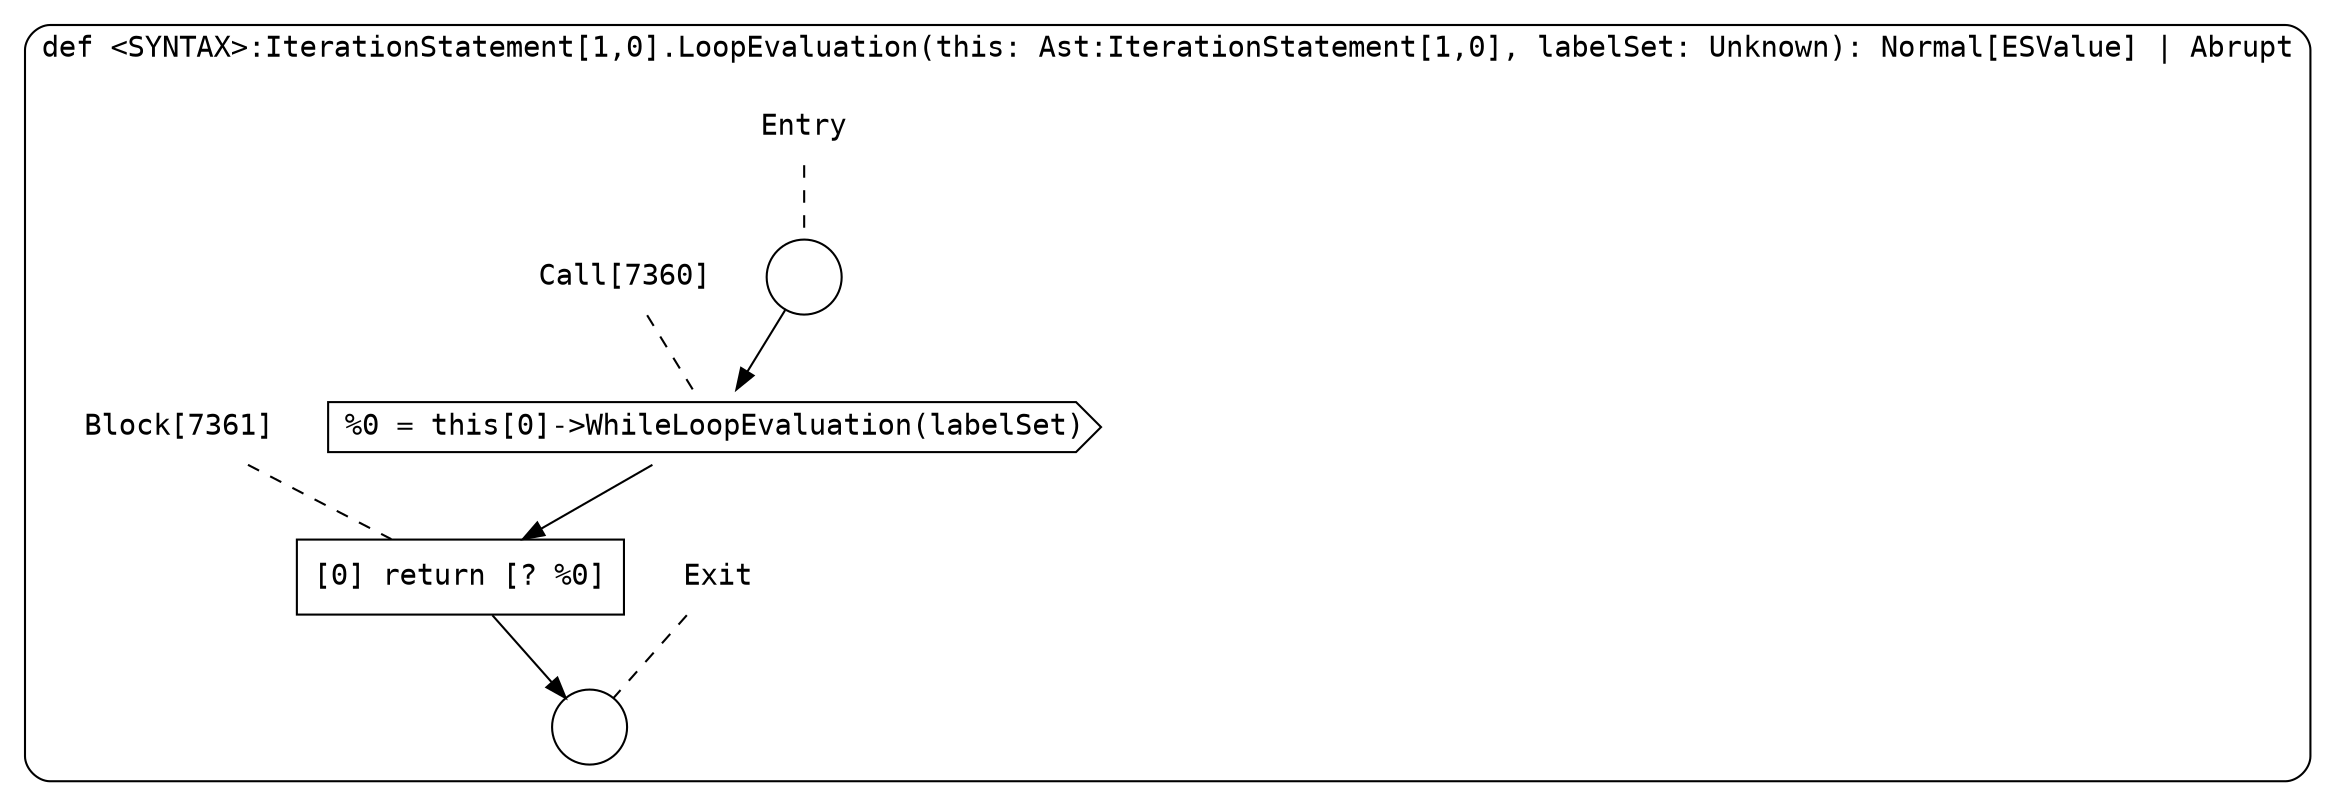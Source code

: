 digraph {
  graph [fontname = "Consolas"]
  node [fontname = "Consolas"]
  edge [fontname = "Consolas"]
  subgraph cluster1410 {
    label = "def <SYNTAX>:IterationStatement[1,0].LoopEvaluation(this: Ast:IterationStatement[1,0], labelSet: Unknown): Normal[ESValue] | Abrupt"
    style = rounded
    cluster1410_entry_name [shape=none, label=<<font color="black">Entry</font>>]
    cluster1410_entry_name -> cluster1410_entry [arrowhead=none, color="black", style=dashed]
    cluster1410_entry [shape=circle label=" " color="black" fillcolor="white" style=filled]
    cluster1410_entry -> node7360 [color="black"]
    cluster1410_exit_name [shape=none, label=<<font color="black">Exit</font>>]
    cluster1410_exit_name -> cluster1410_exit [arrowhead=none, color="black", style=dashed]
    cluster1410_exit [shape=circle label=" " color="black" fillcolor="white" style=filled]
    node7360_name [shape=none, label=<<font color="black">Call[7360]</font>>]
    node7360_name -> node7360 [arrowhead=none, color="black", style=dashed]
    node7360 [shape=cds, label=<<font color="black">%0 = this[0]-&gt;WhileLoopEvaluation(labelSet)</font>> color="black" fillcolor="white", style=filled]
    node7360 -> node7361 [color="black"]
    node7361_name [shape=none, label=<<font color="black">Block[7361]</font>>]
    node7361_name -> node7361 [arrowhead=none, color="black", style=dashed]
    node7361 [shape=box, label=<<font color="black">[0] return [? %0]<BR ALIGN="LEFT"/></font>> color="black" fillcolor="white", style=filled]
    node7361 -> cluster1410_exit [color="black"]
  }
}
